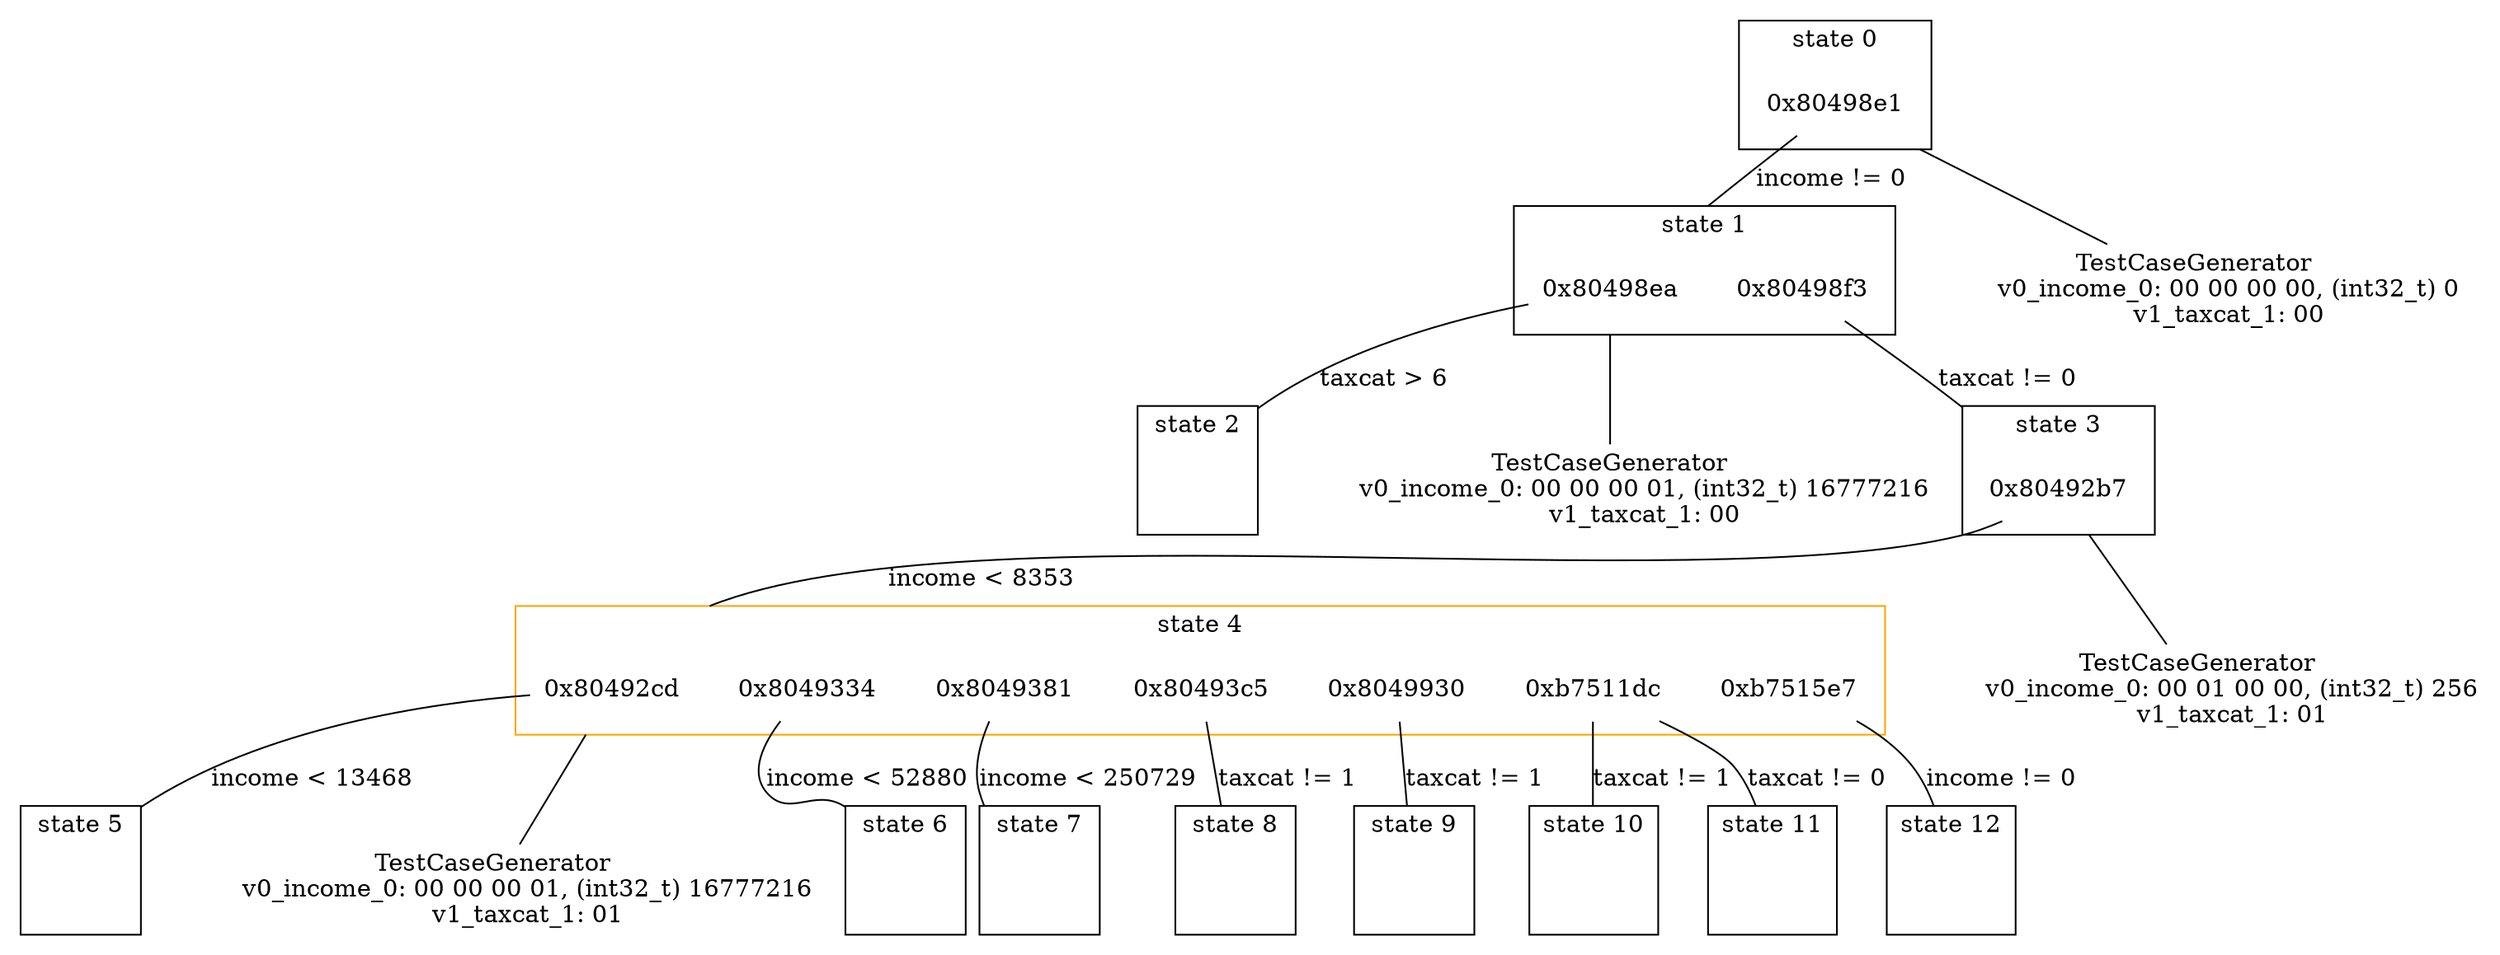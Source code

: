 digraph Tree {
	graph [compound=true shape=box]
	node [shape=none]
	edge [arrowhead=none]
		subgraph cluster_1 {
			graph [color=black label="state 1" shape=box]
				"80498ea" [label="0x80498ea"]
				"80498f3" [label="0x80498f3"]
		}
		subgraph cluster_0 {
			graph [color=black label="state 0" shape=box]
				"80498e1" [label="0x80498e1"]
		}
		subgraph cluster_3 {
			graph [color=black label="state 3" shape=box]
				"80492b7" [label="0x80492b7"]
		}
		subgraph cluster_4 {
			graph [color=orange label="state 4" shape=box]
				"80492cd" [label="0x80492cd"]
				8049334 [label="0x8049334"]
				8049381 [label="0x8049381"]
				"80493c5" [label="0x80493c5"]
				8049930 [label="0x8049930"]
				b7511dc [label="0xb7511dc"]
				b7511dc [label="0xb7511dc"]
				b7515e7 [label="0xb7515e7"]
				b7511dc [label="0xb7511dc"]
				b7511dc [label="0xb7511dc"]
				b7511dc [label="0xb7511dc"]
				b7511dc [label="0xb7511dc"]
				b7511dc [label="0xb7511dc"]
				b7511dc [label="0xb7511dc"]
				b7511dc [label="0xb7511dc"]
				b7511dc [label="0xb7511dc"]
				b7511dc [label="0xb7511dc"]
				b7511dc [label="0xb7511dc"]
				b7511dc [label="0xb7511dc"]
				b7511dc [label="0xb7511dc"]
				b7511dc [label="0xb7511dc"]
				b7511dc [label="0xb7511dc"]
				b7511dc [label="0xb7511dc"]
				b7511dc [label="0xb7511dc"]
		}
			"80498e1" -> "80498ea" [label="income != 0" lhead=cluster_1]
		subgraph cluster_2 {
			graph [color=black label="state 2" shape=box]
				cluster_2 [label=" "]
		}
			"80498ea" -> cluster_2 [label="taxcat > 6" lhead=cluster_2]
			"80498f3" -> "80492b7" [label="taxcat != 0" lhead=cluster_3]
			"80492b7" -> "80492cd" [label="income < 8353" lhead=cluster_4]
		subgraph cluster_5 {
			graph [color=black label="state 5" shape=box]
				cluster_5 [label=" "]
		}
			"80492cd" -> cluster_5 [label="income < 13468" lhead=cluster_5]
		subgraph cluster_6 {
			graph [color=black label="state 6" shape=box]
				cluster_6 [label=" "]
		}
			8049334 -> cluster_6 [label="income < 52880" lhead=cluster_6]
		subgraph cluster_7 {
			graph [color=black label="state 7" shape=box]
				cluster_7 [label=" "]
		}
			8049381 -> cluster_7 [label="income < 250729" lhead=cluster_7]
		subgraph cluster_8 {
			graph [color=black label="state 8" shape=box]
				cluster_8 [label=" "]
		}
			"80493c5" -> cluster_8 [label="taxcat != 1" lhead=cluster_8]
		subgraph cluster_9 {
			graph [color=black label="state 9" shape=box]
				cluster_9 [label=" "]
		}
			8049930 -> cluster_9 [label="taxcat != 1" lhead=cluster_9]
		subgraph cluster_10 {
			graph [color=black label="state 10" shape=box]
				cluster_10 [label=" "]
		}
			b7511dc -> cluster_10 [label="taxcat != 1" lhead=cluster_10]
		subgraph cluster_11 {
			graph [color=black label="state 11" shape=box]
				cluster_11 [label=" "]
		}
			b7511dc -> cluster_11 [label="taxcat != 0" lhead=cluster_11]
		subgraph cluster_12 {
			graph [color=black label="state 12" shape=box]
				cluster_12 [label=" "]
		}
			b7515e7 -> cluster_12 [label="income != 0" lhead=cluster_12]
		subgraph cluster_10 {
			graph [color=black label="state 10" shape=box]
				cluster_10 [label=" "]
		}
		subgraph cluster_11 {
			graph [color=black label="state 11" shape=box]
				cluster_11 [label=" "]
		}
		subgraph cluster_10 {
			graph [color=black label="state 10" shape=box]
				cluster_10 [label=" "]
		}
		tcg1 [label="TestCaseGenerator
         v0_income_0: 00 00 00 01, (int32_t) 16777216
         v1_taxcat_1: 00"]
			"80498ea" -> tcg1 [ltail=cluster_1]
		tcg0 [label="TestCaseGenerator
         v0_income_0: 00 00 00 00, (int32_t) 0
         v1_taxcat_1: 00"]
			"80498e1" -> tcg0 [ltail=cluster_0]
		tcg3 [label="TestCaseGenerator
         v0_income_0: 00 01 00 00, (int32_t) 256
         v1_taxcat_1: 01"]
			"80492b7" -> tcg3 [ltail=cluster_3]
		tcg4 [label="TestCaseGenerator
         v0_income_0: 00 00 00 01, (int32_t) 16777216
         v1_taxcat_1: 01"]
			"80492cd" -> tcg4 [ltail=cluster_4]
}
